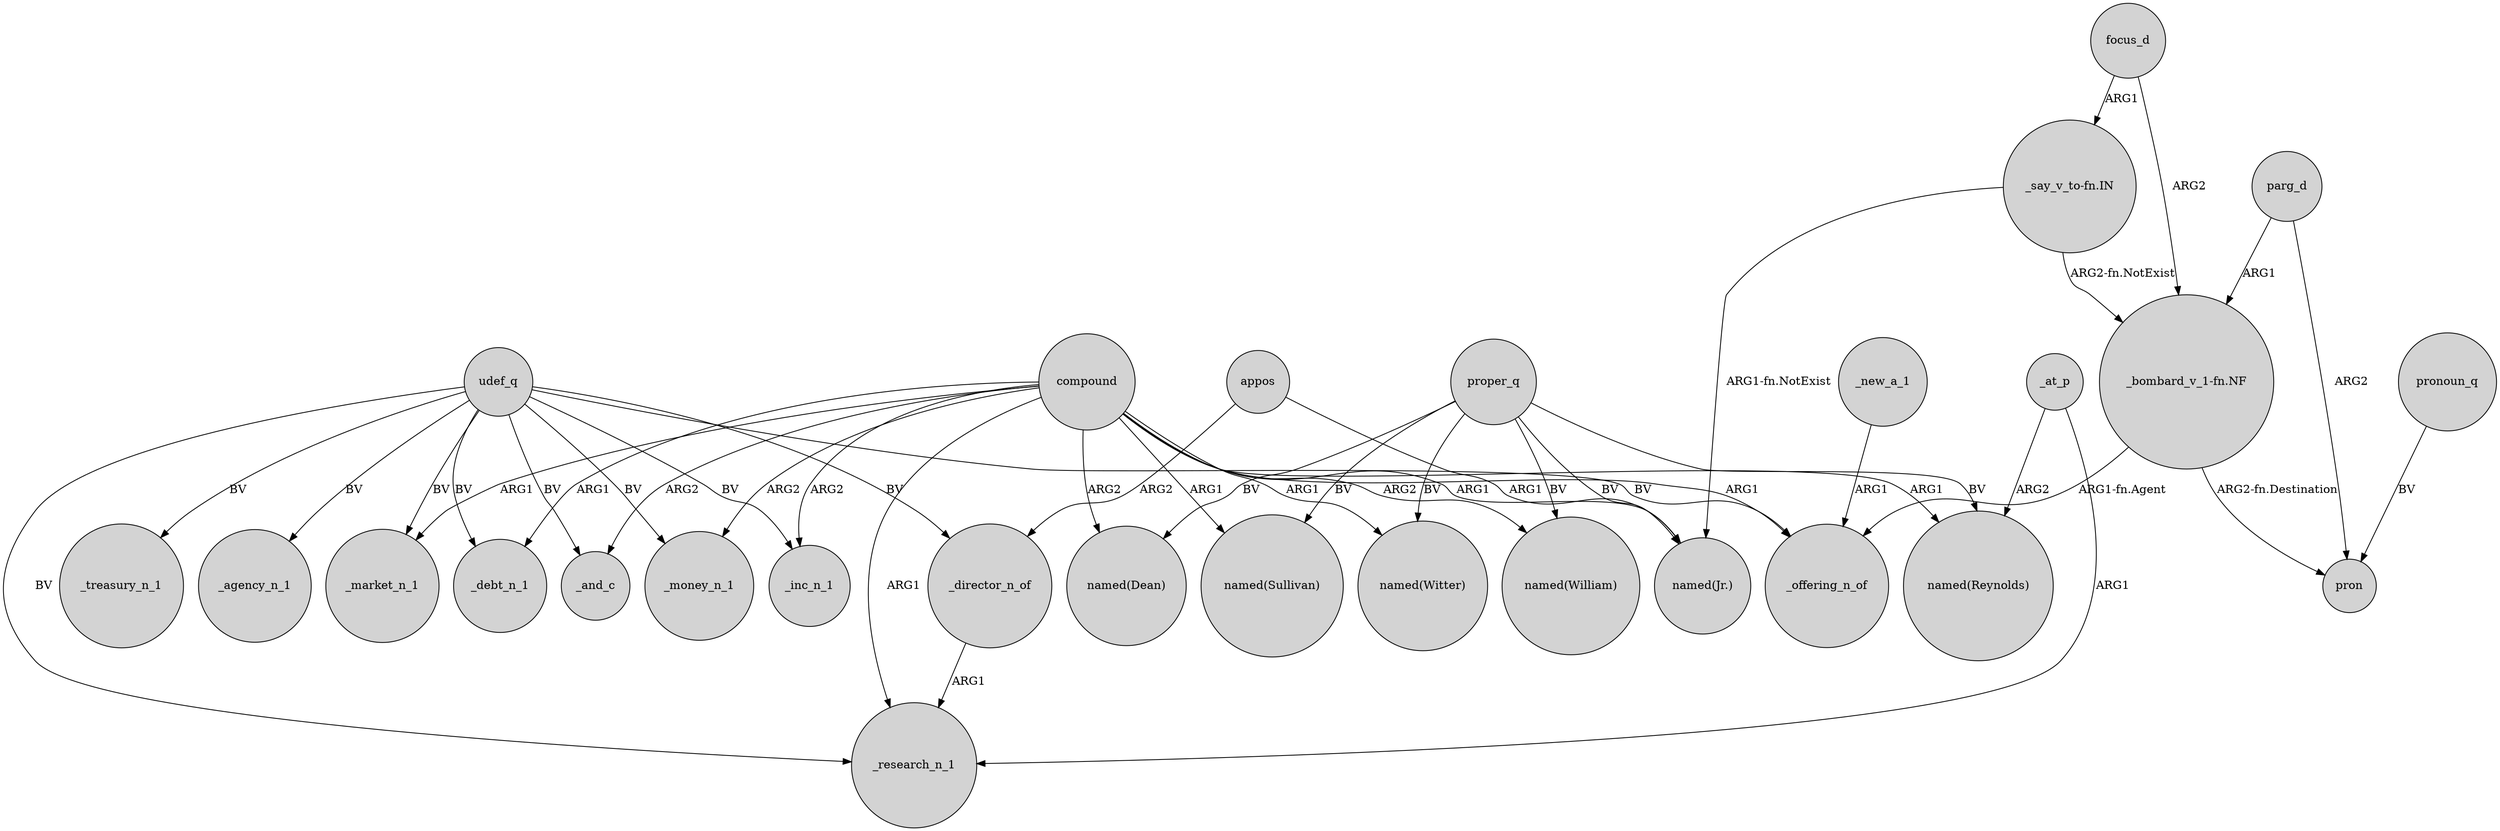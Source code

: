 digraph {
	node [shape=circle style=filled]
	udef_q -> _money_n_1 [label=BV]
	proper_q -> "named(Dean)" [label=BV]
	compound -> _debt_n_1 [label=ARG1]
	udef_q -> _inc_n_1 [label=BV]
	appos -> "named(Jr.)" [label=ARG1]
	"_say_v_to-fn.IN" -> "named(Jr.)" [label="ARG1-fn.NotExist"]
	udef_q -> _debt_n_1 [label=BV]
	parg_d -> "_bombard_v_1-fn.NF" [label=ARG1]
	"_say_v_to-fn.IN" -> "_bombard_v_1-fn.NF" [label="ARG2-fn.NotExist"]
	_at_p -> _research_n_1 [label=ARG1]
	udef_q -> _research_n_1 [label=BV]
	_director_n_of -> _research_n_1 [label=ARG1]
	_at_p -> "named(Reynolds)" [label=ARG2]
	proper_q -> "named(Reynolds)" [label=BV]
	compound -> "named(Jr.)" [label=ARG1]
	compound -> "named(Dean)" [label=ARG2]
	udef_q -> _market_n_1 [label=BV]
	"_bombard_v_1-fn.NF" -> pron [label="ARG2-fn.Destination"]
	_new_a_1 -> _offering_n_of [label=ARG1]
	compound -> _research_n_1 [label=ARG1]
	parg_d -> pron [label=ARG2]
	proper_q -> "named(Sullivan)" [label=BV]
	compound -> "named(Witter)" [label=ARG1]
	pronoun_q -> pron [label=BV]
	compound -> _and_c [label=ARG2]
	"_bombard_v_1-fn.NF" -> _offering_n_of [label="ARG1-fn.Agent"]
	proper_q -> "named(Jr.)" [label=BV]
	udef_q -> _offering_n_of [label=BV]
	compound -> "named(William)" [label=ARG2]
	compound -> _money_n_1 [label=ARG2]
	compound -> "named(Reynolds)" [label=ARG1]
	compound -> "named(Sullivan)" [label=ARG1]
	proper_q -> "named(Witter)" [label=BV]
	udef_q -> _treasury_n_1 [label=BV]
	udef_q -> _agency_n_1 [label=BV]
	compound -> _market_n_1 [label=ARG1]
	focus_d -> "_bombard_v_1-fn.NF" [label=ARG2]
	udef_q -> _and_c [label=BV]
	appos -> _director_n_of [label=ARG2]
	compound -> _inc_n_1 [label=ARG2]
	udef_q -> _director_n_of [label=BV]
	compound -> _offering_n_of [label=ARG1]
	proper_q -> "named(William)" [label=BV]
	focus_d -> "_say_v_to-fn.IN" [label=ARG1]
}
